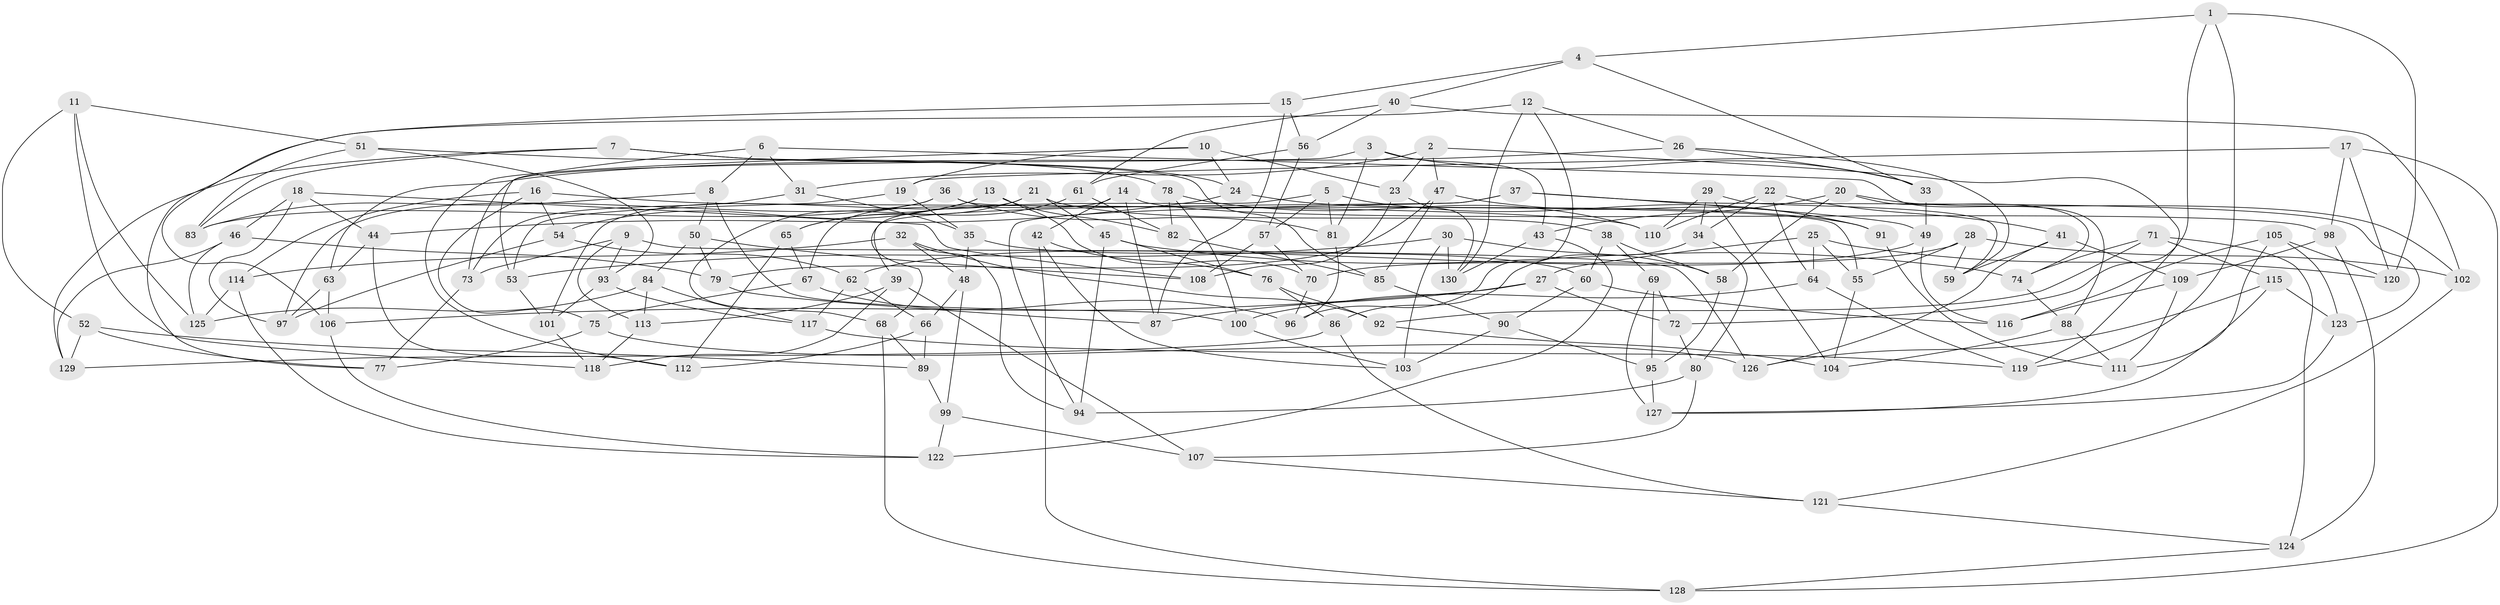 // Generated by graph-tools (version 1.1) at 2025/26/03/09/25 03:26:56]
// undirected, 130 vertices, 260 edges
graph export_dot {
graph [start="1"]
  node [color=gray90,style=filled];
  1;
  2;
  3;
  4;
  5;
  6;
  7;
  8;
  9;
  10;
  11;
  12;
  13;
  14;
  15;
  16;
  17;
  18;
  19;
  20;
  21;
  22;
  23;
  24;
  25;
  26;
  27;
  28;
  29;
  30;
  31;
  32;
  33;
  34;
  35;
  36;
  37;
  38;
  39;
  40;
  41;
  42;
  43;
  44;
  45;
  46;
  47;
  48;
  49;
  50;
  51;
  52;
  53;
  54;
  55;
  56;
  57;
  58;
  59;
  60;
  61;
  62;
  63;
  64;
  65;
  66;
  67;
  68;
  69;
  70;
  71;
  72;
  73;
  74;
  75;
  76;
  77;
  78;
  79;
  80;
  81;
  82;
  83;
  84;
  85;
  86;
  87;
  88;
  89;
  90;
  91;
  92;
  93;
  94;
  95;
  96;
  97;
  98;
  99;
  100;
  101;
  102;
  103;
  104;
  105;
  106;
  107;
  108;
  109;
  110;
  111;
  112;
  113;
  114;
  115;
  116;
  117;
  118;
  119;
  120;
  121;
  122;
  123;
  124;
  125;
  126;
  127;
  128;
  129;
  130;
  1 -- 119;
  1 -- 4;
  1 -- 120;
  1 -- 72;
  2 -- 23;
  2 -- 119;
  2 -- 31;
  2 -- 47;
  3 -- 43;
  3 -- 73;
  3 -- 81;
  3 -- 33;
  4 -- 15;
  4 -- 40;
  4 -- 33;
  5 -- 57;
  5 -- 81;
  5 -- 68;
  5 -- 91;
  6 -- 8;
  6 -- 88;
  6 -- 53;
  6 -- 31;
  7 -- 85;
  7 -- 24;
  7 -- 129;
  7 -- 83;
  8 -- 83;
  8 -- 100;
  8 -- 50;
  9 -- 73;
  9 -- 126;
  9 -- 93;
  9 -- 113;
  10 -- 23;
  10 -- 19;
  10 -- 112;
  10 -- 24;
  11 -- 118;
  11 -- 125;
  11 -- 52;
  11 -- 51;
  12 -- 77;
  12 -- 130;
  12 -- 96;
  12 -- 26;
  13 -- 70;
  13 -- 54;
  13 -- 68;
  13 -- 82;
  14 -- 42;
  14 -- 87;
  14 -- 98;
  14 -- 67;
  15 -- 87;
  15 -- 56;
  15 -- 106;
  16 -- 75;
  16 -- 54;
  16 -- 114;
  16 -- 110;
  17 -- 19;
  17 -- 98;
  17 -- 120;
  17 -- 128;
  18 -- 108;
  18 -- 44;
  18 -- 97;
  18 -- 46;
  19 -- 53;
  19 -- 35;
  20 -- 43;
  20 -- 102;
  20 -- 58;
  20 -- 74;
  21 -- 45;
  21 -- 38;
  21 -- 101;
  21 -- 65;
  22 -- 110;
  22 -- 34;
  22 -- 64;
  22 -- 41;
  23 -- 108;
  23 -- 130;
  24 -- 91;
  24 -- 44;
  25 -- 55;
  25 -- 27;
  25 -- 64;
  25 -- 120;
  26 -- 59;
  26 -- 63;
  26 -- 33;
  27 -- 87;
  27 -- 72;
  27 -- 106;
  28 -- 70;
  28 -- 59;
  28 -- 102;
  28 -- 55;
  29 -- 104;
  29 -- 110;
  29 -- 34;
  29 -- 59;
  30 -- 130;
  30 -- 58;
  30 -- 53;
  30 -- 103;
  31 -- 35;
  31 -- 73;
  32 -- 114;
  32 -- 94;
  32 -- 92;
  32 -- 48;
  33 -- 49;
  34 -- 86;
  34 -- 80;
  35 -- 60;
  35 -- 48;
  36 -- 83;
  36 -- 97;
  36 -- 55;
  36 -- 81;
  37 -- 39;
  37 -- 123;
  37 -- 49;
  37 -- 94;
  38 -- 60;
  38 -- 58;
  38 -- 69;
  39 -- 118;
  39 -- 107;
  39 -- 113;
  40 -- 102;
  40 -- 61;
  40 -- 56;
  41 -- 109;
  41 -- 126;
  41 -- 59;
  42 -- 128;
  42 -- 103;
  42 -- 76;
  43 -- 122;
  43 -- 130;
  44 -- 112;
  44 -- 63;
  45 -- 94;
  45 -- 76;
  45 -- 74;
  46 -- 129;
  46 -- 125;
  46 -- 79;
  47 -- 85;
  47 -- 91;
  47 -- 79;
  48 -- 99;
  48 -- 66;
  49 -- 116;
  49 -- 62;
  50 -- 84;
  50 -- 108;
  50 -- 79;
  51 -- 83;
  51 -- 78;
  51 -- 93;
  52 -- 129;
  52 -- 77;
  52 -- 89;
  53 -- 101;
  54 -- 62;
  54 -- 97;
  55 -- 104;
  56 -- 61;
  56 -- 57;
  57 -- 70;
  57 -- 108;
  58 -- 95;
  60 -- 90;
  60 -- 116;
  61 -- 82;
  61 -- 65;
  62 -- 66;
  62 -- 117;
  63 -- 97;
  63 -- 106;
  64 -- 100;
  64 -- 119;
  65 -- 112;
  65 -- 67;
  66 -- 112;
  66 -- 89;
  67 -- 75;
  67 -- 96;
  68 -- 128;
  68 -- 89;
  69 -- 95;
  69 -- 127;
  69 -- 72;
  70 -- 96;
  71 -- 115;
  71 -- 124;
  71 -- 92;
  71 -- 74;
  72 -- 80;
  73 -- 77;
  74 -- 88;
  75 -- 126;
  75 -- 77;
  76 -- 92;
  76 -- 86;
  78 -- 110;
  78 -- 100;
  78 -- 82;
  79 -- 87;
  80 -- 94;
  80 -- 107;
  81 -- 96;
  82 -- 85;
  84 -- 125;
  84 -- 113;
  84 -- 117;
  85 -- 90;
  86 -- 121;
  86 -- 129;
  88 -- 111;
  88 -- 104;
  89 -- 99;
  90 -- 103;
  90 -- 95;
  91 -- 111;
  92 -- 104;
  93 -- 101;
  93 -- 117;
  95 -- 127;
  98 -- 109;
  98 -- 124;
  99 -- 107;
  99 -- 122;
  100 -- 103;
  101 -- 118;
  102 -- 121;
  105 -- 116;
  105 -- 123;
  105 -- 120;
  105 -- 111;
  106 -- 122;
  107 -- 121;
  109 -- 111;
  109 -- 116;
  113 -- 118;
  114 -- 122;
  114 -- 125;
  115 -- 127;
  115 -- 123;
  115 -- 126;
  117 -- 119;
  121 -- 124;
  123 -- 127;
  124 -- 128;
}

